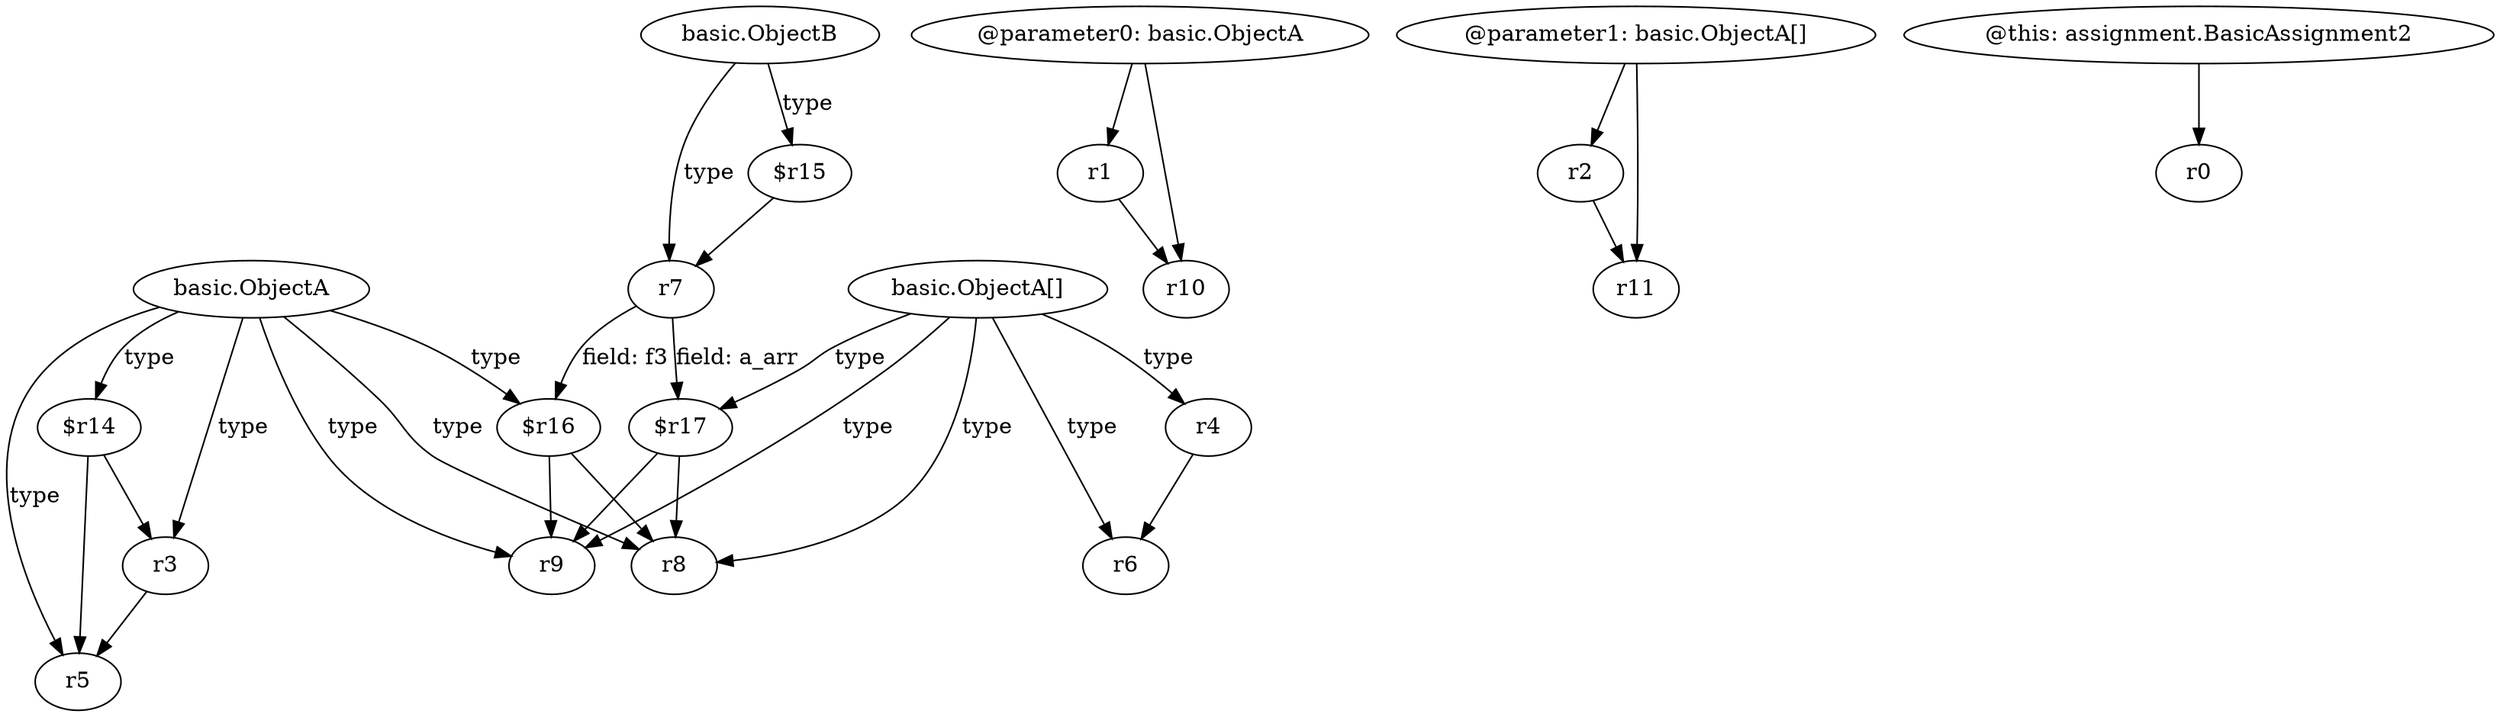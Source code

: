 digraph g {
0[label="$r14"]
1[label="r3"]
0->1[label=""]
2[label="basic.ObjectA"]
3[label="r5"]
2->3[label="type"]
4[label="r1"]
5[label="r10"]
4->5[label=""]
6[label="$r16"]
2->6[label="type"]
2->1[label="type"]
0->3[label=""]
7[label="@parameter1: basic.ObjectA[]"]
8[label="r2"]
7->8[label=""]
9[label="r9"]
2->9[label="type"]
10[label="r4"]
11[label="r6"]
10->11[label=""]
12[label="basic.ObjectA[]"]
13[label="$r17"]
12->13[label="type"]
13->9[label=""]
14[label="basic.ObjectB"]
15[label="$r15"]
14->15[label="type"]
12->10[label="type"]
1->3[label=""]
2->0[label="type"]
16[label="r7"]
16->6[label="field: f3"]
12->9[label="type"]
17[label="r8"]
6->17[label=""]
13->17[label=""]
12->17[label="type"]
18[label="@parameter0: basic.ObjectA"]
18->4[label=""]
18->5[label=""]
6->9[label=""]
14->16[label="type"]
2->17[label="type"]
16->13[label="field: a_arr"]
19[label="r11"]
7->19[label=""]
12->11[label="type"]
15->16[label=""]
20[label="@this: assignment.BasicAssignment2"]
21[label="r0"]
20->21[label=""]
8->19[label=""]
}